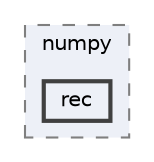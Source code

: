 digraph "env/lib/python3.12/site-packages/numpy/rec"
{
 // LATEX_PDF_SIZE
  bgcolor="transparent";
  edge [fontname=Helvetica,fontsize=10,labelfontname=Helvetica,labelfontsize=10];
  node [fontname=Helvetica,fontsize=10,shape=box,height=0.2,width=0.4];
  compound=true
  subgraph clusterdir_40b7ca29aedb8db0847603dbe37f62d1 {
    graph [ bgcolor="#edf0f7", pencolor="grey50", label="numpy", fontname=Helvetica,fontsize=10 style="filled,dashed", URL="dir_40b7ca29aedb8db0847603dbe37f62d1.html",tooltip=""]
  dir_185aa716b3fb421b91599c4bf5bcc318 [label="rec", fillcolor="#edf0f7", color="grey25", style="filled,bold", URL="dir_185aa716b3fb421b91599c4bf5bcc318.html",tooltip=""];
  }
}
